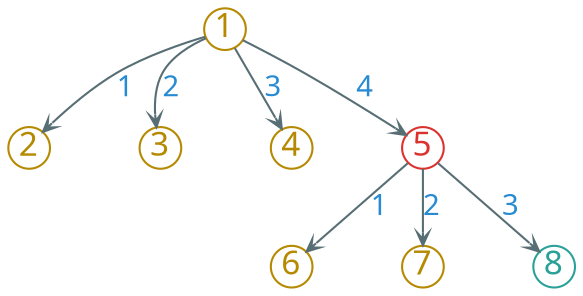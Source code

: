 digraph g {
    bgcolor=transparent
    rankdir=TB
    graph [nodesep=0.6, ranksep=0.3]
    node [shape=circle, fixedsize=true, width=0.28, color="#b58900", fontcolor="#b58900", fontsize=16, fontname="LXGWWenKai"]
    edge [arrowhead=vee, color="#586e75", fontcolor="#268bd2", fontsize=14, fontname="LXGWWenKai" arrowsize=0.6]

    1 -> 2 [label="1"]
    1 -> 3 [label="2"]
    1 -> 4 [label="3"]

    node [color="#dc322f", fontcolor="#dc322f"]

    1 -> 5 [label="4"]

    node [color="#b58900", fontcolor="#b58900"]

    5 -> 6 [label="1"]
    5 -> 7 [label="2"]

    node [color="#2aa198", fontcolor="#2aa198"]

    5 -> 8 [label="3"]
}
